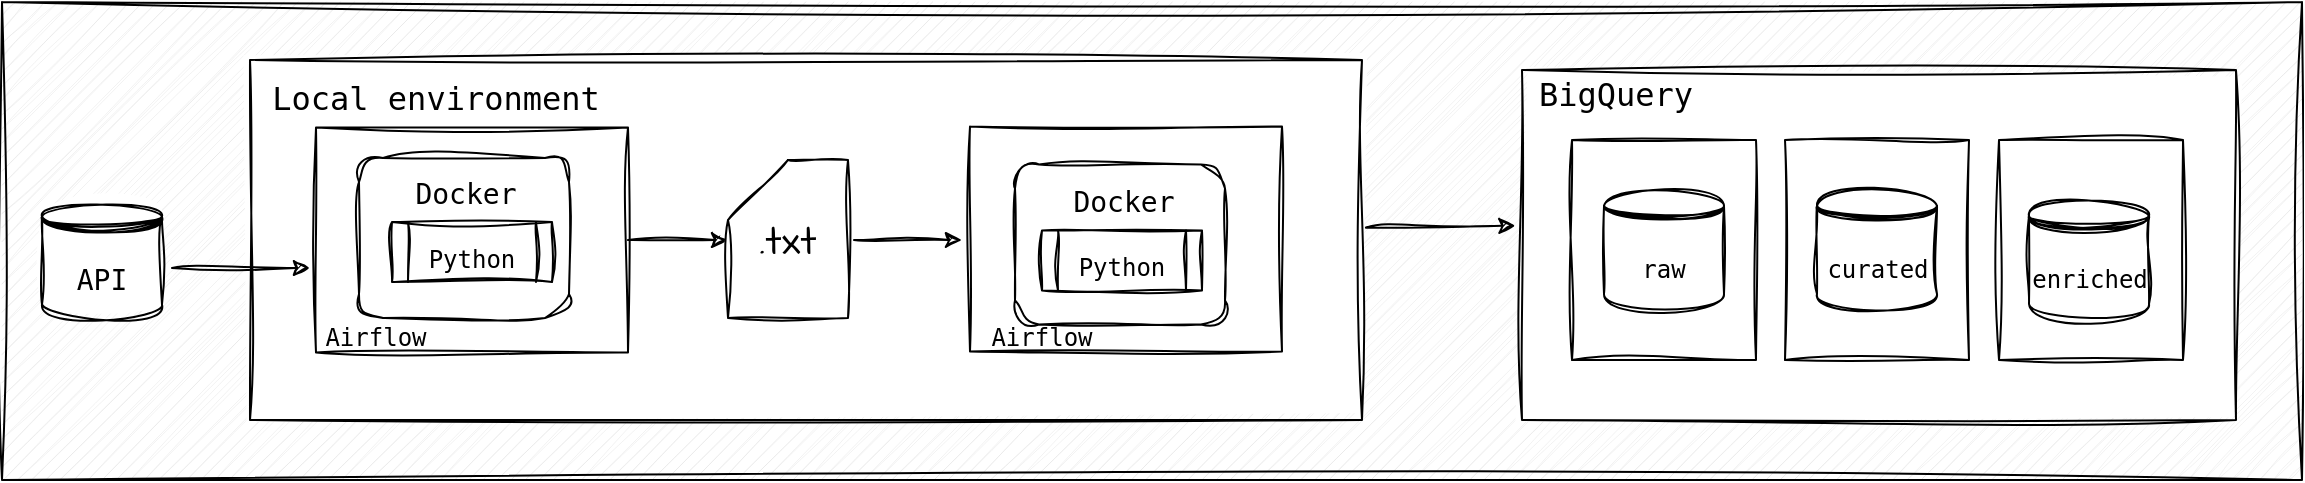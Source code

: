 <mxfile version="21.3.6" type="github">
  <diagram name="Page-1" id="GX2xbDKvsxUTYcrSCCH4">
    <mxGraphModel dx="858" dy="470" grid="1" gridSize="10" guides="1" tooltips="1" connect="1" arrows="1" fold="1" page="1" pageScale="1" pageWidth="850" pageHeight="1100" math="0" shadow="0">
      <root>
        <mxCell id="0" />
        <mxCell id="1" parent="0" />
        <mxCell id="J8uI0bD98vfteL4MDR-C-1" value="" style="verticalLabelPosition=bottom;verticalAlign=top;html=1;shape=mxgraph.basic.patternFillRect;fillStyle=diag;step=5;fillStrokeWidth=0.2;fillStrokeColor=#dddddd;sketch=1;hachureGap=4;jiggle=2;curveFitting=1;fontFamily=Architects Daughter;fontSource=https%3A%2F%2Ffonts.googleapis.com%2Fcss%3Ffamily%3DArchitects%2BDaughter;fontSize=20;" vertex="1" parent="1">
          <mxGeometry x="40" y="30" width="1150" height="239" as="geometry" />
        </mxCell>
        <mxCell id="J8uI0bD98vfteL4MDR-C-2" value="" style="rounded=0;whiteSpace=wrap;html=1;sketch=1;hachureGap=4;jiggle=2;curveFitting=1;fontFamily=Architects Daughter;fontSource=https%3A%2F%2Ffonts.googleapis.com%2Fcss%3Ffamily%3DArchitects%2BDaughter;fontSize=20;" vertex="1" parent="1">
          <mxGeometry x="164" y="59" width="556" height="180" as="geometry" />
        </mxCell>
        <mxCell id="J8uI0bD98vfteL4MDR-C-3" value="" style="rounded=0;whiteSpace=wrap;html=1;sketch=1;hachureGap=4;jiggle=2;curveFitting=1;fontFamily=Architects Daughter;fontSource=https%3A%2F%2Ffonts.googleapis.com%2Fcss%3Ffamily%3DArchitects%2BDaughter;fontSize=20;" vertex="1" parent="1">
          <mxGeometry x="524" y="92.25" width="156" height="112.5" as="geometry" />
        </mxCell>
        <mxCell id="J8uI0bD98vfteL4MDR-C-4" value="" style="rounded=0;whiteSpace=wrap;html=1;sketch=1;hachureGap=4;jiggle=2;curveFitting=1;fontFamily=Architects Daughter;fontSource=https%3A%2F%2Ffonts.googleapis.com%2Fcss%3Ffamily%3DArchitects%2BDaughter;fontSize=20;" vertex="1" parent="1">
          <mxGeometry x="800" y="64" width="357" height="175" as="geometry" />
        </mxCell>
        <mxCell id="J8uI0bD98vfteL4MDR-C-5" value="" style="rounded=0;whiteSpace=wrap;html=1;sketch=1;curveFitting=1;jiggle=2;" vertex="1" parent="1">
          <mxGeometry x="1038.5" y="99" width="92" height="110" as="geometry" />
        </mxCell>
        <mxCell id="J8uI0bD98vfteL4MDR-C-6" value="" style="rounded=0;whiteSpace=wrap;html=1;sketch=1;curveFitting=1;jiggle=2;" vertex="1" parent="1">
          <mxGeometry x="931.5" y="99" width="92" height="110" as="geometry" />
        </mxCell>
        <mxCell id="J8uI0bD98vfteL4MDR-C-7" value="" style="rounded=0;whiteSpace=wrap;html=1;sketch=1;curveFitting=1;jiggle=2;" vertex="1" parent="1">
          <mxGeometry x="825" y="99" width="92" height="110" as="geometry" />
        </mxCell>
        <mxCell id="J8uI0bD98vfteL4MDR-C-8" value="&lt;pre&gt;raw&lt;/pre&gt;" style="shape=datastore;whiteSpace=wrap;html=1;sketch=1;curveFitting=1;jiggle=2;" vertex="1" parent="1">
          <mxGeometry x="841" y="124" width="60" height="60" as="geometry" />
        </mxCell>
        <mxCell id="J8uI0bD98vfteL4MDR-C-9" value="&lt;pre&gt;curated&lt;/pre&gt;" style="shape=datastore;whiteSpace=wrap;html=1;sketch=1;curveFitting=1;jiggle=2;" vertex="1" parent="1">
          <mxGeometry x="947.5" y="124" width="60" height="60" as="geometry" />
        </mxCell>
        <mxCell id="J8uI0bD98vfteL4MDR-C-10" value="&lt;pre&gt;enriched&lt;/pre&gt;" style="shape=datastore;whiteSpace=wrap;html=1;sketch=1;curveFitting=1;jiggle=2;" vertex="1" parent="1">
          <mxGeometry x="1053.5" y="129" width="60" height="60" as="geometry" />
        </mxCell>
        <mxCell id="J8uI0bD98vfteL4MDR-C-11" value="&lt;pre&gt;&lt;font style=&quot;font-size: 16px;&quot;&gt;BigQuery&lt;/font&gt;&lt;/pre&gt;" style="text;html=1;strokeColor=none;fillColor=none;align=center;verticalAlign=middle;whiteSpace=wrap;rounded=0;fontSize=20;fontFamily=Architects Daughter;" vertex="1" parent="1">
          <mxGeometry x="817" y="59" width="60" height="30" as="geometry" />
        </mxCell>
        <mxCell id="J8uI0bD98vfteL4MDR-C-12" value="&lt;pre&gt;&lt;font style=&quot;font-size: 14px;&quot;&gt;API&lt;/font&gt;&lt;/pre&gt;" style="shape=datastore;whiteSpace=wrap;html=1;sketch=1;curveFitting=1;jiggle=2;" vertex="1" parent="1">
          <mxGeometry x="60" y="129.25" width="60" height="60" as="geometry" />
        </mxCell>
        <mxCell id="J8uI0bD98vfteL4MDR-C-13" value="" style="edgeStyle=orthogonalEdgeStyle;rounded=0;sketch=1;hachureGap=4;jiggle=2;curveFitting=1;orthogonalLoop=1;jettySize=auto;html=1;fontFamily=Architects Daughter;fontSource=https%3A%2F%2Ffonts.googleapis.com%2Fcss%3Ffamily%3DArchitects%2BDaughter;fontSize=16;" edge="1" parent="1" source="J8uI0bD98vfteL4MDR-C-14" target="J8uI0bD98vfteL4MDR-C-22">
          <mxGeometry relative="1" as="geometry">
            <Array as="points">
              <mxPoint x="430" y="144" />
              <mxPoint x="430" y="144" />
            </Array>
          </mxGeometry>
        </mxCell>
        <mxCell id="J8uI0bD98vfteL4MDR-C-14" value="" style="rounded=0;whiteSpace=wrap;html=1;sketch=1;hachureGap=4;jiggle=2;curveFitting=1;fontFamily=Architects Daughter;fontSource=https%3A%2F%2Ffonts.googleapis.com%2Fcss%3Ffamily%3DArchitects%2BDaughter;fontSize=20;" vertex="1" parent="1">
          <mxGeometry x="197" y="92.75" width="156" height="112.5" as="geometry" />
        </mxCell>
        <mxCell id="J8uI0bD98vfteL4MDR-C-15" value="" style="rounded=1;whiteSpace=wrap;html=1;sketch=1;hachureGap=4;jiggle=2;curveFitting=1;fontFamily=Architects Daughter;fontSource=https%3A%2F%2Ffonts.googleapis.com%2Fcss%3Ffamily%3DArchitects%2BDaughter;fontSize=20;" vertex="1" parent="1">
          <mxGeometry x="218.5" y="108" width="105" height="80" as="geometry" />
        </mxCell>
        <mxCell id="J8uI0bD98vfteL4MDR-C-16" value="&lt;pre&gt;&lt;font style=&quot;font-size: 12px;&quot;&gt;Python&lt;/font&gt;&lt;/pre&gt;" style="shape=process;whiteSpace=wrap;html=1;backgroundOutline=1;sketch=1;hachureGap=4;jiggle=2;curveFitting=1;fontFamily=Architects Daughter;fontSource=https%3A%2F%2Ffonts.googleapis.com%2Fcss%3Ffamily%3DArchitects%2BDaughter;fontSize=20;" vertex="1" parent="1">
          <mxGeometry x="235" y="140" width="80" height="30" as="geometry" />
        </mxCell>
        <mxCell id="J8uI0bD98vfteL4MDR-C-17" value="&lt;pre&gt;&lt;font style=&quot;font-size: 14px;&quot;&gt;Docker&lt;/font&gt;&lt;/pre&gt;" style="text;html=1;strokeColor=none;fillColor=none;align=center;verticalAlign=middle;whiteSpace=wrap;rounded=0;fontSize=20;fontFamily=Architects Daughter;" vertex="1" parent="1">
          <mxGeometry x="241.5" y="108" width="60" height="30" as="geometry" />
        </mxCell>
        <mxCell id="J8uI0bD98vfteL4MDR-C-18" style="edgeStyle=orthogonalEdgeStyle;rounded=0;sketch=1;hachureGap=4;jiggle=2;curveFitting=1;orthogonalLoop=1;jettySize=auto;html=1;fontFamily=Architects Daughter;fontSource=https%3A%2F%2Ffonts.googleapis.com%2Fcss%3Ffamily%3DArchitects%2BDaughter;fontSize=16;" edge="1" parent="1">
          <mxGeometry relative="1" as="geometry">
            <mxPoint x="125" y="163" as="sourcePoint" />
            <mxPoint x="194" y="163" as="targetPoint" />
          </mxGeometry>
        </mxCell>
        <mxCell id="J8uI0bD98vfteL4MDR-C-19" value="" style="rounded=1;whiteSpace=wrap;html=1;sketch=1;hachureGap=4;jiggle=2;curveFitting=1;fontFamily=Architects Daughter;fontSource=https%3A%2F%2Ffonts.googleapis.com%2Fcss%3Ffamily%3DArchitects%2BDaughter;fontSize=20;" vertex="1" parent="1">
          <mxGeometry x="546.5" y="111.25" width="105" height="80" as="geometry" />
        </mxCell>
        <mxCell id="J8uI0bD98vfteL4MDR-C-20" value="&lt;pre&gt;&lt;font style=&quot;font-size: 12px;&quot;&gt;Python&lt;/font&gt;&lt;/pre&gt;" style="shape=process;whiteSpace=wrap;html=1;backgroundOutline=1;sketch=1;hachureGap=4;jiggle=2;curveFitting=1;fontFamily=Architects Daughter;fontSource=https%3A%2F%2Ffonts.googleapis.com%2Fcss%3Ffamily%3DArchitects%2BDaughter;fontSize=20;" vertex="1" parent="1">
          <mxGeometry x="560" y="144.25" width="80" height="30" as="geometry" />
        </mxCell>
        <mxCell id="J8uI0bD98vfteL4MDR-C-21" value="&lt;pre&gt;&lt;font style=&quot;font-size: 14px;&quot;&gt;Docker&lt;/font&gt;&lt;/pre&gt;" style="text;html=1;strokeColor=none;fillColor=none;align=center;verticalAlign=middle;whiteSpace=wrap;rounded=0;fontSize=20;fontFamily=Architects Daughter;" vertex="1" parent="1">
          <mxGeometry x="570.5" y="112.25" width="60" height="30" as="geometry" />
        </mxCell>
        <mxCell id="J8uI0bD98vfteL4MDR-C-22" value=".txt" style="shape=card;whiteSpace=wrap;html=1;sketch=1;hachureGap=4;jiggle=2;curveFitting=1;fontFamily=Architects Daughter;fontSource=https%3A%2F%2Ffonts.googleapis.com%2Fcss%3Ffamily%3DArchitects%2BDaughter;fontSize=20;" vertex="1" parent="1">
          <mxGeometry x="403" y="109" width="60" height="79" as="geometry" />
        </mxCell>
        <mxCell id="J8uI0bD98vfteL4MDR-C-23" value="" style="endArrow=classic;html=1;rounded=0;sketch=1;hachureGap=4;jiggle=2;curveFitting=1;fontFamily=Architects Daughter;fontSource=https%3A%2F%2Ffonts.googleapis.com%2Fcss%3Ffamily%3DArchitects%2BDaughter;fontSize=16;" edge="1" parent="1">
          <mxGeometry width="50" height="50" relative="1" as="geometry">
            <mxPoint x="466" y="149" as="sourcePoint" />
            <mxPoint x="520" y="149" as="targetPoint" />
          </mxGeometry>
        </mxCell>
        <mxCell id="J8uI0bD98vfteL4MDR-C-24" value="&lt;pre&gt;&lt;font style=&quot;font-size: 16px;&quot;&gt;Local environment&lt;/font&gt;&lt;/pre&gt;" style="text;html=1;strokeColor=none;fillColor=none;align=center;verticalAlign=middle;whiteSpace=wrap;rounded=0;fontSize=20;fontFamily=Architects Daughter;" vertex="1" parent="1">
          <mxGeometry x="227" y="61" width="60" height="30" as="geometry" />
        </mxCell>
        <mxCell id="J8uI0bD98vfteL4MDR-C-25" value="" style="endArrow=classic;html=1;rounded=0;sketch=1;hachureGap=4;jiggle=2;curveFitting=1;fontFamily=Architects Daughter;fontSource=https%3A%2F%2Ffonts.googleapis.com%2Fcss%3Ffamily%3DArchitects%2BDaughter;fontSize=16;entryX=0.658;entryY=0.468;entryDx=0;entryDy=0;entryPerimeter=0;exitX=0.593;exitY=0.472;exitDx=0;exitDy=0;exitPerimeter=0;" edge="1" parent="1" source="J8uI0bD98vfteL4MDR-C-1" target="J8uI0bD98vfteL4MDR-C-1">
          <mxGeometry width="50" height="50" relative="1" as="geometry">
            <mxPoint x="740" y="99" as="sourcePoint" />
            <mxPoint x="790" y="49" as="targetPoint" />
          </mxGeometry>
        </mxCell>
        <mxCell id="J8uI0bD98vfteL4MDR-C-26" value="&lt;pre&gt;&lt;font style=&quot;font-size: 12px;&quot;&gt;Airflow&lt;/font&gt;&lt;/pre&gt;" style="text;html=1;strokeColor=none;fillColor=none;align=center;verticalAlign=middle;whiteSpace=wrap;rounded=0;fontSize=20;fontFamily=Architects Daughter;" vertex="1" parent="1">
          <mxGeometry x="197" y="179" width="60" height="30" as="geometry" />
        </mxCell>
        <mxCell id="J8uI0bD98vfteL4MDR-C-27" value="&lt;pre&gt;&lt;font style=&quot;font-size: 12px;&quot;&gt;Airflow&lt;/font&gt;&lt;/pre&gt;" style="text;html=1;strokeColor=none;fillColor=none;align=center;verticalAlign=middle;whiteSpace=wrap;rounded=0;fontSize=20;fontFamily=Architects Daughter;" vertex="1" parent="1">
          <mxGeometry x="530" y="179" width="60" height="30" as="geometry" />
        </mxCell>
      </root>
    </mxGraphModel>
  </diagram>
</mxfile>
